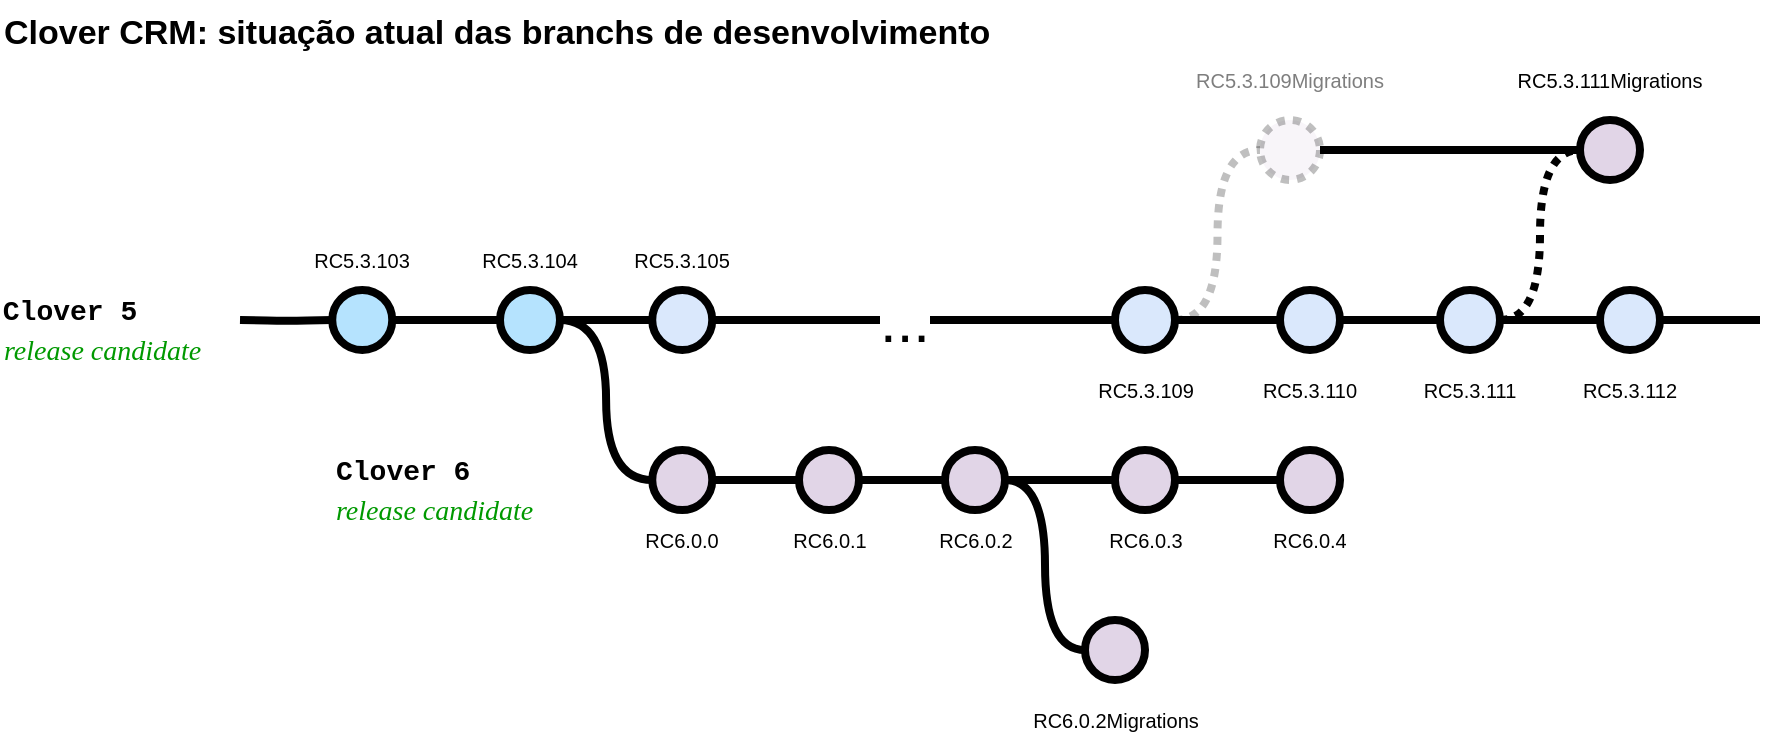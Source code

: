 <mxfile version="22.0.3" type="github">
  <diagram id="yPxyJZ8AM_hMuL3Unpa9" name="CRM svn flow">
    <mxGraphModel dx="794" dy="424" grid="1" gridSize="10" guides="1" tooltips="1" connect="1" arrows="1" fold="1" page="1" pageScale="1" pageWidth="1100" pageHeight="850" math="0" shadow="0">
      <root>
        <mxCell id="0" />
        <mxCell id="1" parent="0" />
        <UserObject label="Clover CRM: situação atual das branchs de desenvolvimento" id="9hBKPDzoitwpIBdzFDQ7-6">
          <mxCell style="text;whiteSpace=wrap;html=1;fontStyle=1;fontSize=17;rounded=1;" parent="1" vertex="1">
            <mxGeometry x="20" y="20" width="542.25" height="30" as="geometry" />
          </mxCell>
        </UserObject>
        <mxCell id="9hBKPDzoitwpIBdzFDQ7-23" value="" style="edgeStyle=orthogonalEdgeStyle;rounded=1;html=1;jettySize=auto;orthogonalLoop=1;plain-blue;endArrow=none;endFill=0;strokeWidth=4;strokeColor=#000000;entryX=0;entryY=0.5;entryDx=0;entryDy=0;entryPerimeter=0;" parent="1" source="9hBKPDzoitwpIBdzFDQ7-25" target="DQmd9B-JrPbI9yelVVGn-2" edge="1">
          <mxGeometry x="304.5" y="180" as="geometry" />
        </mxCell>
        <mxCell id="9hBKPDzoitwpIBdzFDQ7-25" value="" style="verticalLabelPosition=bottom;verticalAlign=top;html=1;strokeWidth=4;shape=mxgraph.flowchart.on-page_reference;plain-blue;gradientColor=none;fillColor=#B5E3Fe;strokeColor=#000000;rounded=1;" parent="1" vertex="1">
          <mxGeometry x="186.12" y="165" width="30" height="30" as="geometry" />
        </mxCell>
        <mxCell id="9hBKPDzoitwpIBdzFDQ7-41" value="" style="edgeStyle=orthogonalEdgeStyle;curved=1;rounded=1;orthogonalLoop=1;jettySize=auto;html=1;endArrow=none;endFill=0;strokeWidth=4;fontFamily=Courier New;fontSize=16;" parent="1" source="9hBKPDzoitwpIBdzFDQ7-26" target="9hBKPDzoitwpIBdzFDQ7-40" edge="1">
          <mxGeometry relative="1" as="geometry" />
        </mxCell>
        <mxCell id="DQmd9B-JrPbI9yelVVGn-15" value="..." style="edgeLabel;html=1;align=center;verticalAlign=middle;resizable=0;points=[];fontSize=30;rounded=1;" parent="9hBKPDzoitwpIBdzFDQ7-41" vertex="1" connectable="0">
          <mxGeometry x="-0.264" relative="1" as="geometry">
            <mxPoint x="22" as="offset" />
          </mxGeometry>
        </mxCell>
        <mxCell id="9hBKPDzoitwpIBdzFDQ7-26" value="" style="verticalLabelPosition=bottom;verticalAlign=top;html=1;strokeWidth=4;shape=mxgraph.flowchart.on-page_reference;plain-blue;gradientColor=none;strokeColor=#000000;rounded=1;" parent="1" vertex="1">
          <mxGeometry x="346.12" y="165" width="30" height="30" as="geometry" />
        </mxCell>
        <mxCell id="9hBKPDzoitwpIBdzFDQ7-43" value="" style="edgeStyle=orthogonalEdgeStyle;curved=1;rounded=1;orthogonalLoop=1;jettySize=auto;html=1;endArrow=none;endFill=0;strokeWidth=4;fontFamily=Courier New;fontSize=16;" parent="1" source="9hBKPDzoitwpIBdzFDQ7-40" target="9hBKPDzoitwpIBdzFDQ7-42" edge="1">
          <mxGeometry relative="1" as="geometry" />
        </mxCell>
        <mxCell id="RGkxmiURNifqrZPpo3Dn-21" style="edgeStyle=orthogonalEdgeStyle;rounded=1;orthogonalLoop=1;jettySize=auto;html=1;entryX=0;entryY=0.5;entryDx=0;entryDy=0;curved=1;endArrow=none;endFill=0;strokeWidth=4;opacity=25;dashed=1;dashPattern=1 1;" edge="1" parent="1" source="9hBKPDzoitwpIBdzFDQ7-40" target="RGkxmiURNifqrZPpo3Dn-18">
          <mxGeometry relative="1" as="geometry" />
        </mxCell>
        <mxCell id="9hBKPDzoitwpIBdzFDQ7-40" value="" style="verticalLabelPosition=bottom;verticalAlign=top;html=1;strokeWidth=4;shape=mxgraph.flowchart.on-page_reference;plain-blue;gradientColor=none;strokeColor=#000000;rounded=1;" parent="1" vertex="1">
          <mxGeometry x="577.5" y="165" width="30" height="30" as="geometry" />
        </mxCell>
        <mxCell id="9hBKPDzoitwpIBdzFDQ7-56" value="" style="edgeStyle=orthogonalEdgeStyle;curved=1;rounded=1;orthogonalLoop=1;jettySize=auto;html=1;endArrow=none;endFill=0;strokeWidth=4;fontFamily=Courier New;fontSize=16;" parent="1" source="9hBKPDzoitwpIBdzFDQ7-42" target="9hBKPDzoitwpIBdzFDQ7-55" edge="1">
          <mxGeometry relative="1" as="geometry" />
        </mxCell>
        <mxCell id="9hBKPDzoitwpIBdzFDQ7-42" value="" style="verticalLabelPosition=bottom;verticalAlign=top;html=1;strokeWidth=4;shape=mxgraph.flowchart.on-page_reference;plain-blue;gradientColor=none;strokeColor=#000000;rounded=1;" parent="1" vertex="1">
          <mxGeometry x="660" y="165" width="30" height="30" as="geometry" />
        </mxCell>
        <mxCell id="RGkxmiURNifqrZPpo3Dn-27" style="edgeStyle=orthogonalEdgeStyle;rounded=1;orthogonalLoop=1;jettySize=auto;html=1;entryX=0;entryY=0.5;entryDx=0;entryDy=0;curved=1;strokeWidth=4;endArrow=none;endFill=0;dashed=1;dashPattern=1 1;" edge="1" parent="1" source="9hBKPDzoitwpIBdzFDQ7-55" target="RGkxmiURNifqrZPpo3Dn-25">
          <mxGeometry relative="1" as="geometry" />
        </mxCell>
        <mxCell id="9hBKPDzoitwpIBdzFDQ7-55" value="" style="verticalLabelPosition=bottom;verticalAlign=top;html=1;strokeWidth=4;shape=mxgraph.flowchart.on-page_reference;plain-blue;gradientColor=none;strokeColor=#000000;rounded=1;" parent="1" vertex="1">
          <mxGeometry x="740" y="165" width="30" height="30" as="geometry" />
        </mxCell>
        <mxCell id="9hBKPDzoitwpIBdzFDQ7-27" value="" style="edgeStyle=orthogonalEdgeStyle;rounded=1;html=1;jettySize=auto;orthogonalLoop=1;strokeWidth=4;endArrow=none;endFill=0;" parent="1" target="9hBKPDzoitwpIBdzFDQ7-25" edge="1">
          <mxGeometry x="204.5" y="180" as="geometry">
            <mxPoint x="140" y="180" as="sourcePoint" />
          </mxGeometry>
        </mxCell>
        <mxCell id="9hBKPDzoitwpIBdzFDQ7-28" value="Clover 5" style="text;html=1;strokeColor=none;fillColor=none;align=center;verticalAlign=middle;whiteSpace=wrap;overflow=hidden;fontSize=14;fontStyle=1;fontFamily=Courier New;rounded=1;" parent="1" vertex="1">
          <mxGeometry x="20" y="165" width="70" height="20" as="geometry" />
        </mxCell>
        <mxCell id="9hBKPDzoitwpIBdzFDQ7-29" style="edgeStyle=orthogonalEdgeStyle;curved=1;rounded=1;html=1;exitX=1;exitY=0.5;exitPerimeter=0;entryX=0;entryY=0.5;entryPerimeter=0;endArrow=none;endFill=0;jettySize=auto;orthogonalLoop=1;strokeWidth=4;fontSize=15;" parent="1" source="9hBKPDzoitwpIBdzFDQ7-30" target="9hBKPDzoitwpIBdzFDQ7-32" edge="1">
          <mxGeometry relative="1" as="geometry" />
        </mxCell>
        <mxCell id="9hBKPDzoitwpIBdzFDQ7-30" value="" style="verticalLabelPosition=bottom;verticalAlign=top;html=1;strokeWidth=4;shape=mxgraph.flowchart.on-page_reference;plain-purple;gradientColor=none;strokeColor=#000000;rounded=1;" parent="1" vertex="1">
          <mxGeometry x="346.13" y="245" width="30" height="30" as="geometry" />
        </mxCell>
        <mxCell id="9hBKPDzoitwpIBdzFDQ7-31" style="edgeStyle=orthogonalEdgeStyle;curved=1;rounded=1;html=1;exitX=1;exitY=0.5;exitPerimeter=0;entryX=0;entryY=0.5;entryPerimeter=0;endArrow=none;endFill=0;jettySize=auto;orthogonalLoop=1;strokeWidth=4;fontSize=15;" parent="1" source="9hBKPDzoitwpIBdzFDQ7-32" target="9hBKPDzoitwpIBdzFDQ7-34" edge="1">
          <mxGeometry relative="1" as="geometry" />
        </mxCell>
        <mxCell id="9hBKPDzoitwpIBdzFDQ7-32" value="" style="verticalLabelPosition=bottom;verticalAlign=top;html=1;strokeWidth=4;shape=mxgraph.flowchart.on-page_reference;plain-purple;gradientColor=none;strokeColor=#000000;rounded=1;" parent="1" vertex="1">
          <mxGeometry x="419.5" y="245" width="30" height="30" as="geometry" />
        </mxCell>
        <mxCell id="DQmd9B-JrPbI9yelVVGn-18" value="" style="edgeStyle=orthogonalEdgeStyle;rounded=1;orthogonalLoop=1;jettySize=auto;html=1;endArrow=none;endFill=0;curved=1;entryX=0;entryY=0.5;entryDx=0;entryDy=0;strokeWidth=4;" parent="1" source="9hBKPDzoitwpIBdzFDQ7-34" target="DQmd9B-JrPbI9yelVVGn-17" edge="1">
          <mxGeometry relative="1" as="geometry" />
        </mxCell>
        <mxCell id="RGkxmiURNifqrZPpo3Dn-6" style="edgeStyle=orthogonalEdgeStyle;rounded=1;orthogonalLoop=1;jettySize=auto;html=1;strokeWidth=4;endArrow=none;endFill=0;" edge="1" parent="1" source="9hBKPDzoitwpIBdzFDQ7-34" target="RGkxmiURNifqrZPpo3Dn-5">
          <mxGeometry relative="1" as="geometry">
            <Array as="points">
              <mxPoint x="560" y="260" />
              <mxPoint x="560" y="260" />
            </Array>
          </mxGeometry>
        </mxCell>
        <mxCell id="9hBKPDzoitwpIBdzFDQ7-34" value="" style="verticalLabelPosition=bottom;verticalAlign=top;html=1;strokeWidth=4;shape=mxgraph.flowchart.on-page_reference;plain-purple;gradientColor=none;strokeColor=#000000;rounded=1;" parent="1" vertex="1">
          <mxGeometry x="492.5" y="245" width="30" height="30" as="geometry" />
        </mxCell>
        <mxCell id="9hBKPDzoitwpIBdzFDQ7-35" value="Clover 6" style="text;html=1;strokeColor=none;fillColor=none;align=left;verticalAlign=middle;whiteSpace=wrap;overflow=hidden;fontSize=14;fontStyle=1;fontFamily=Courier New;rounded=1;" parent="1" vertex="1">
          <mxGeometry x="186.12" y="245" width="82.5" height="20" as="geometry" />
        </mxCell>
        <mxCell id="9hBKPDzoitwpIBdzFDQ7-37" value="release candidate" style="text;html=1;strokeColor=none;fillColor=none;align=left;verticalAlign=middle;whiteSpace=wrap;overflow=hidden;fontSize=14;fontStyle=2;fontColor=#009900;rounded=1;fontFamily=Garamond;" parent="1" vertex="1">
          <mxGeometry x="20" y="185" width="132.25" height="20" as="geometry" />
        </mxCell>
        <mxCell id="9hBKPDzoitwpIBdzFDQ7-38" value="release candidate" style="text;html=1;strokeColor=none;fillColor=none;align=left;verticalAlign=middle;whiteSpace=wrap;overflow=hidden;fontSize=14;fontStyle=2;fontColor=#009900;rounded=1;fontFamily=Garamond;" parent="1" vertex="1">
          <mxGeometry x="186.12" y="265" width="202.25" height="20" as="geometry" />
        </mxCell>
        <mxCell id="9hBKPDzoitwpIBdzFDQ7-39" value="RC5.3.103" style="text;html=1;strokeColor=none;fillColor=none;align=center;verticalAlign=middle;whiteSpace=wrap;overflow=hidden;fontSize=10;rounded=1;" parent="1" vertex="1">
          <mxGeometry x="166.12" y="140" width="70" height="20" as="geometry" />
        </mxCell>
        <mxCell id="9hBKPDzoitwpIBdzFDQ7-44" value="RC5.3.109" style="text;html=1;strokeColor=none;fillColor=none;align=center;verticalAlign=middle;whiteSpace=wrap;overflow=hidden;fontSize=10;rounded=1;" parent="1" vertex="1">
          <mxGeometry x="557.5" y="205" width="70" height="20" as="geometry" />
        </mxCell>
        <mxCell id="DQmd9B-JrPbI9yelVVGn-2" value="" style="verticalLabelPosition=bottom;verticalAlign=top;html=1;strokeWidth=4;shape=mxgraph.flowchart.on-page_reference;plain-blue;gradientColor=none;fillColor=#B5E3Fe;strokeColor=#000000;rounded=1;" parent="1" vertex="1">
          <mxGeometry x="270" y="165" width="30" height="30" as="geometry" />
        </mxCell>
        <mxCell id="DQmd9B-JrPbI9yelVVGn-3" value="RC5.3.104" style="text;html=1;strokeColor=none;fillColor=none;align=center;verticalAlign=middle;whiteSpace=wrap;overflow=hidden;fontSize=10;rounded=1;" parent="1" vertex="1">
          <mxGeometry x="250" y="140" width="70" height="20" as="geometry" />
        </mxCell>
        <mxCell id="DQmd9B-JrPbI9yelVVGn-5" value="RC6.0.0" style="text;html=1;strokeColor=none;fillColor=none;align=center;verticalAlign=middle;whiteSpace=wrap;overflow=hidden;fontSize=10;rounded=1;" parent="1" vertex="1">
          <mxGeometry x="326.12" y="280" width="70" height="20" as="geometry" />
        </mxCell>
        <mxCell id="DQmd9B-JrPbI9yelVVGn-8" style="edgeStyle=orthogonalEdgeStyle;curved=1;rounded=1;html=1;exitX=0;exitY=0.5;exitPerimeter=0;entryX=1;entryY=0.5;entryPerimeter=0;endArrow=none;endFill=0;jettySize=auto;orthogonalLoop=1;strokeWidth=4;fontSize=15;entryDx=0;entryDy=0;exitDx=0;exitDy=0;" parent="1" source="9hBKPDzoitwpIBdzFDQ7-30" target="DQmd9B-JrPbI9yelVVGn-2" edge="1">
          <mxGeometry relative="1" as="geometry">
            <mxPoint x="533" y="270" as="sourcePoint" />
            <mxPoint x="575" y="190" as="targetPoint" />
          </mxGeometry>
        </mxCell>
        <mxCell id="DQmd9B-JrPbI9yelVVGn-12" value="RC6.0.1" style="text;html=1;strokeColor=none;fillColor=none;align=center;verticalAlign=middle;whiteSpace=wrap;overflow=hidden;fontSize=10;rounded=1;" parent="1" vertex="1">
          <mxGeometry x="399.5" y="280" width="70" height="20" as="geometry" />
        </mxCell>
        <mxCell id="DQmd9B-JrPbI9yelVVGn-13" value="RC6.0.2" style="text;html=1;strokeColor=none;fillColor=none;align=center;verticalAlign=middle;whiteSpace=wrap;overflow=hidden;fontSize=10;rounded=1;" parent="1" vertex="1">
          <mxGeometry x="472.5" y="280" width="70" height="20" as="geometry" />
        </mxCell>
        <mxCell id="DQmd9B-JrPbI9yelVVGn-14" value="RC5.3.105" style="text;html=1;strokeColor=none;fillColor=none;align=center;verticalAlign=middle;whiteSpace=wrap;overflow=hidden;fontSize=10;rounded=1;" parent="1" vertex="1">
          <mxGeometry x="326.12" y="140" width="70" height="20" as="geometry" />
        </mxCell>
        <mxCell id="DQmd9B-JrPbI9yelVVGn-17" value="" style="ellipse;whiteSpace=wrap;html=1;verticalAlign=top;fillColor=#E1D5E7;strokeColor=#000000;strokeWidth=4;gradientColor=none;rounded=1;" parent="1" vertex="1">
          <mxGeometry x="562.5" y="330" width="30" height="30" as="geometry" />
        </mxCell>
        <mxCell id="DQmd9B-JrPbI9yelVVGn-19" value="RC6.0.2Migrations" style="text;html=1;strokeColor=none;fillColor=none;align=center;verticalAlign=middle;whiteSpace=wrap;overflow=hidden;fontSize=10;rounded=1;" parent="1" vertex="1">
          <mxGeometry x="527.5" y="370" width="100" height="20" as="geometry" />
        </mxCell>
        <mxCell id="RGkxmiURNifqrZPpo3Dn-1" value="RC5.3.110" style="text;html=1;strokeColor=none;fillColor=none;align=center;verticalAlign=middle;whiteSpace=wrap;overflow=hidden;fontSize=10;rounded=1;" vertex="1" parent="1">
          <mxGeometry x="640" y="205" width="70" height="20" as="geometry" />
        </mxCell>
        <mxCell id="RGkxmiURNifqrZPpo3Dn-2" value="RC5.3.111" style="text;html=1;strokeColor=none;fillColor=none;align=center;verticalAlign=middle;whiteSpace=wrap;overflow=hidden;fontSize=10;rounded=1;" vertex="1" parent="1">
          <mxGeometry x="720" y="205" width="70" height="20" as="geometry" />
        </mxCell>
        <mxCell id="RGkxmiURNifqrZPpo3Dn-5" value="" style="ellipse;whiteSpace=wrap;html=1;verticalAlign=top;fillColor=#E1D5E7;strokeColor=#000000;strokeWidth=4;gradientColor=none;rounded=1;" vertex="1" parent="1">
          <mxGeometry x="577.5" y="245" width="30" height="30" as="geometry" />
        </mxCell>
        <mxCell id="RGkxmiURNifqrZPpo3Dn-8" value="" style="ellipse;whiteSpace=wrap;html=1;verticalAlign=top;fillColor=#E1D5E7;strokeColor=#000000;strokeWidth=4;gradientColor=none;rounded=1;" vertex="1" parent="1">
          <mxGeometry x="660" y="245" width="30" height="30" as="geometry" />
        </mxCell>
        <mxCell id="RGkxmiURNifqrZPpo3Dn-15" style="edgeStyle=orthogonalEdgeStyle;rounded=1;orthogonalLoop=1;jettySize=auto;html=1;strokeWidth=4;endArrow=none;endFill=0;entryX=0;entryY=0.5;entryDx=0;entryDy=0;exitX=1;exitY=0.5;exitDx=0;exitDy=0;" edge="1" parent="1" source="RGkxmiURNifqrZPpo3Dn-5" target="RGkxmiURNifqrZPpo3Dn-8">
          <mxGeometry relative="1" as="geometry">
            <mxPoint x="533" y="270" as="sourcePoint" />
            <mxPoint x="588" y="270" as="targetPoint" />
            <Array as="points">
              <mxPoint x="630" y="260" />
              <mxPoint x="630" y="260" />
            </Array>
          </mxGeometry>
        </mxCell>
        <mxCell id="RGkxmiURNifqrZPpo3Dn-16" value="RC6.0.3" style="text;html=1;strokeColor=none;fillColor=none;align=center;verticalAlign=middle;whiteSpace=wrap;overflow=hidden;fontSize=10;rounded=1;" vertex="1" parent="1">
          <mxGeometry x="557.5" y="280" width="70" height="20" as="geometry" />
        </mxCell>
        <mxCell id="RGkxmiURNifqrZPpo3Dn-17" value="RC6.0.4" style="text;html=1;strokeColor=none;fillColor=none;align=center;verticalAlign=middle;whiteSpace=wrap;overflow=hidden;fontSize=10;rounded=1;" vertex="1" parent="1">
          <mxGeometry x="640" y="280" width="70" height="20" as="geometry" />
        </mxCell>
        <mxCell id="RGkxmiURNifqrZPpo3Dn-29" style="edgeStyle=orthogonalEdgeStyle;rounded=1;orthogonalLoop=1;jettySize=auto;html=1;strokeWidth=4;endArrow=none;endFill=0;" edge="1" parent="1" source="RGkxmiURNifqrZPpo3Dn-18" target="RGkxmiURNifqrZPpo3Dn-25">
          <mxGeometry relative="1" as="geometry" />
        </mxCell>
        <mxCell id="RGkxmiURNifqrZPpo3Dn-18" value="" style="ellipse;whiteSpace=wrap;html=1;verticalAlign=top;fillColor=#E1D5E7;strokeColor=#000000;strokeWidth=4;gradientColor=none;shadow=0;opacity=25;dashed=1;dashPattern=1 1;rounded=1;" vertex="1" parent="1">
          <mxGeometry x="650" y="80" width="30" height="30" as="geometry" />
        </mxCell>
        <mxCell id="RGkxmiURNifqrZPpo3Dn-19" value="RC5.3.109Migrations" style="text;html=1;strokeColor=none;fillColor=none;align=center;verticalAlign=middle;whiteSpace=wrap;overflow=hidden;fontSize=10;opacity=50;textOpacity=50;rounded=1;" vertex="1" parent="1">
          <mxGeometry x="615" y="50" width="100" height="20" as="geometry" />
        </mxCell>
        <mxCell id="RGkxmiURNifqrZPpo3Dn-22" value="" style="verticalLabelPosition=bottom;verticalAlign=top;html=1;strokeWidth=4;shape=mxgraph.flowchart.on-page_reference;plain-blue;gradientColor=none;strokeColor=#000000;rounded=1;" vertex="1" parent="1">
          <mxGeometry x="820" y="165" width="30" height="30" as="geometry" />
        </mxCell>
        <mxCell id="RGkxmiURNifqrZPpo3Dn-23" value="RC5.3.112" style="text;html=1;strokeColor=none;fillColor=none;align=center;verticalAlign=middle;whiteSpace=wrap;overflow=hidden;fontSize=10;rounded=1;" vertex="1" parent="1">
          <mxGeometry x="800" y="205" width="70" height="20" as="geometry" />
        </mxCell>
        <mxCell id="RGkxmiURNifqrZPpo3Dn-24" style="edgeStyle=orthogonalEdgeStyle;rounded=1;orthogonalLoop=1;jettySize=auto;html=1;entryX=0;entryY=0.5;entryDx=0;entryDy=0;entryPerimeter=0;strokeWidth=4;endArrow=none;endFill=0;" edge="1" parent="1" source="9hBKPDzoitwpIBdzFDQ7-55" target="RGkxmiURNifqrZPpo3Dn-22">
          <mxGeometry relative="1" as="geometry" />
        </mxCell>
        <mxCell id="RGkxmiURNifqrZPpo3Dn-25" value="" style="ellipse;whiteSpace=wrap;html=1;verticalAlign=top;fillColor=#E1D5E7;strokeColor=#000000;strokeWidth=4;gradientColor=none;rounded=1;" vertex="1" parent="1">
          <mxGeometry x="810" y="80" width="30" height="30" as="geometry" />
        </mxCell>
        <mxCell id="RGkxmiURNifqrZPpo3Dn-26" value="RC5.3.111Migrations" style="text;html=1;strokeColor=none;fillColor=none;align=center;verticalAlign=middle;whiteSpace=wrap;overflow=hidden;fontSize=10;rounded=1;" vertex="1" parent="1">
          <mxGeometry x="775" y="50" width="100" height="20" as="geometry" />
        </mxCell>
        <mxCell id="RGkxmiURNifqrZPpo3Dn-28" value="" style="edgeStyle=orthogonalEdgeStyle;rounded=1;html=1;jettySize=auto;orthogonalLoop=1;strokeWidth=4;endArrow=none;endFill=0;exitX=1;exitY=0.5;exitDx=0;exitDy=0;exitPerimeter=0;" edge="1" parent="1" source="RGkxmiURNifqrZPpo3Dn-22">
          <mxGeometry x="204.5" y="180" as="geometry">
            <mxPoint x="150" y="190" as="sourcePoint" />
            <mxPoint x="900" y="180" as="targetPoint" />
          </mxGeometry>
        </mxCell>
        <mxCell id="RGkxmiURNifqrZPpo3Dn-30" style="edgeStyle=orthogonalEdgeStyle;rounded=0;orthogonalLoop=1;jettySize=auto;html=1;entryX=0;entryY=0.5;entryDx=0;entryDy=0;entryPerimeter=0;strokeWidth=4;endArrow=none;endFill=0;" edge="1" parent="1" source="DQmd9B-JrPbI9yelVVGn-2" target="9hBKPDzoitwpIBdzFDQ7-26">
          <mxGeometry relative="1" as="geometry" />
        </mxCell>
      </root>
    </mxGraphModel>
  </diagram>
</mxfile>

